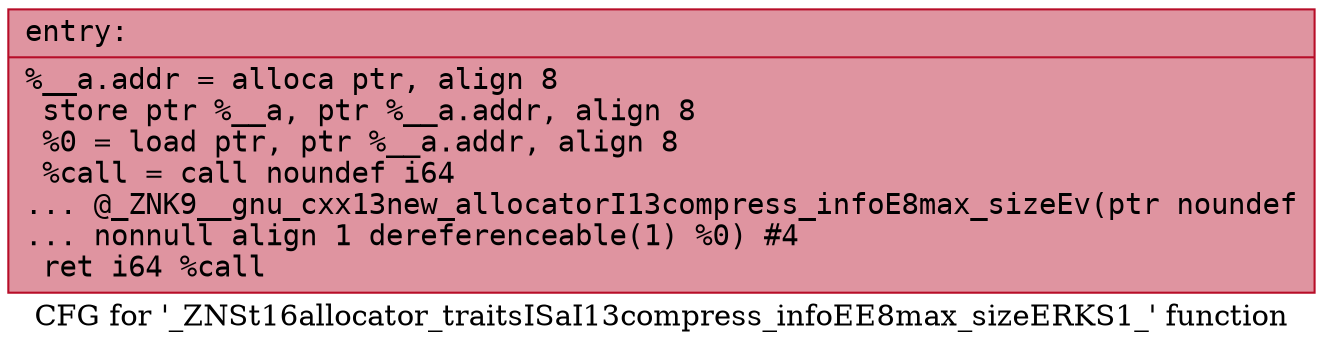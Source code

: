 digraph "CFG for '_ZNSt16allocator_traitsISaI13compress_infoEE8max_sizeERKS1_' function" {
	label="CFG for '_ZNSt16allocator_traitsISaI13compress_infoEE8max_sizeERKS1_' function";

	Node0x5651cd863ba0 [shape=record,color="#b70d28ff", style=filled, fillcolor="#b70d2870" fontname="Courier",label="{entry:\l|  %__a.addr = alloca ptr, align 8\l  store ptr %__a, ptr %__a.addr, align 8\l  %0 = load ptr, ptr %__a.addr, align 8\l  %call = call noundef i64\l... @_ZNK9__gnu_cxx13new_allocatorI13compress_infoE8max_sizeEv(ptr noundef\l... nonnull align 1 dereferenceable(1) %0) #4\l  ret i64 %call\l}"];
}
